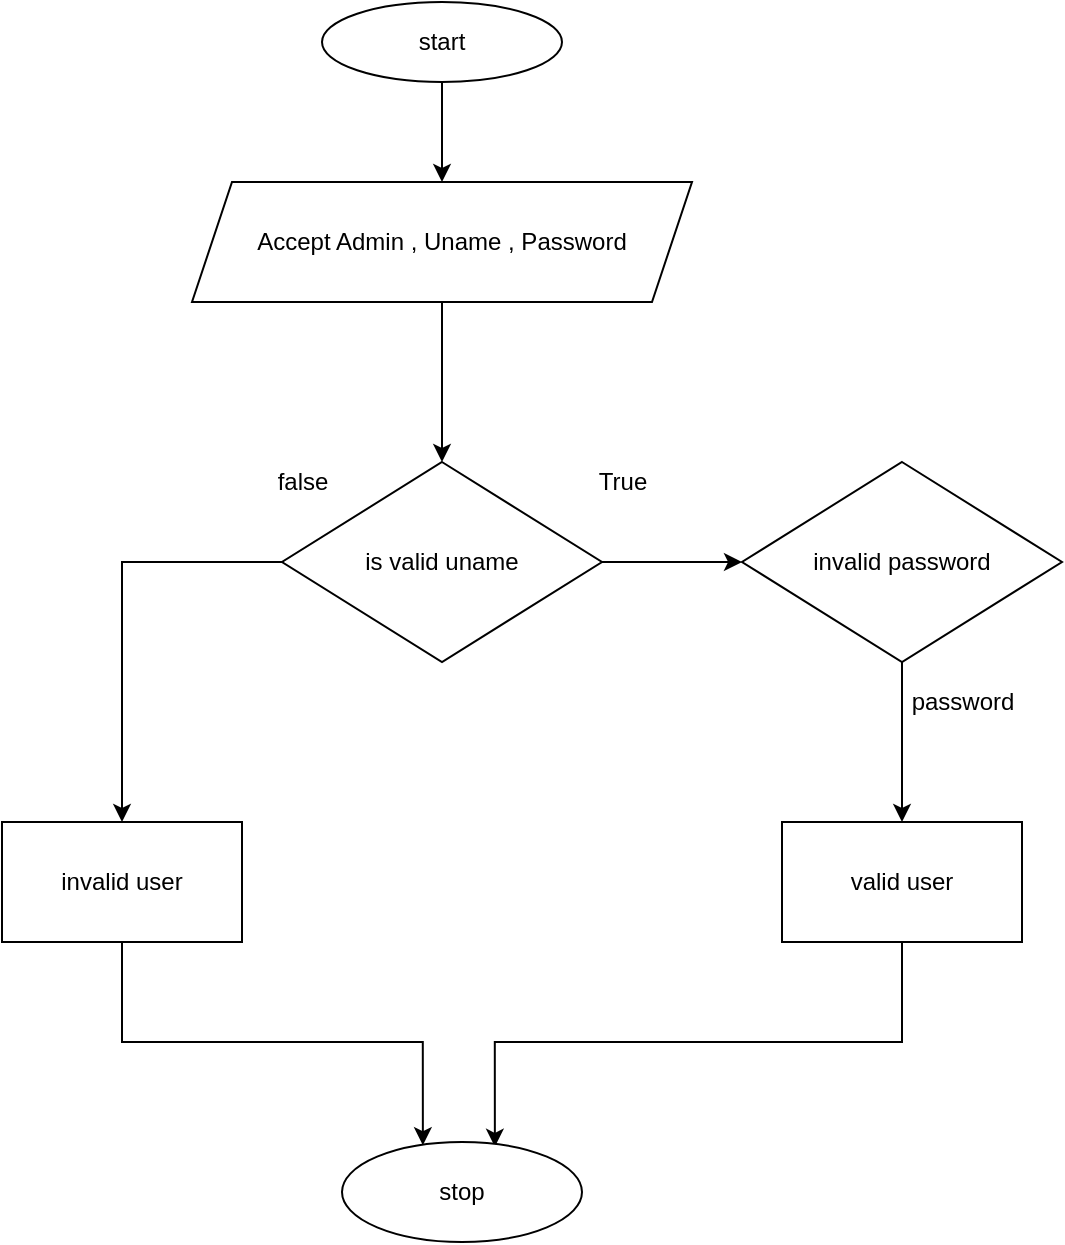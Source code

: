 <mxfile version="16.1.2" type="device"><diagram id="QVZBJrYLUH0Zj7NYtIrW" name="Page-1"><mxGraphModel dx="1278" dy="641" grid="1" gridSize="10" guides="1" tooltips="1" connect="1" arrows="1" fold="1" page="1" pageScale="1" pageWidth="850" pageHeight="1100" math="0" shadow="0"><root><mxCell id="0"/><mxCell id="1" parent="0"/><mxCell id="TcuOtcCdLJdMnu91WcrR-10" style="edgeStyle=orthogonalEdgeStyle;rounded=0;orthogonalLoop=1;jettySize=auto;html=1;exitX=0.5;exitY=1;exitDx=0;exitDy=0;entryX=0.5;entryY=0;entryDx=0;entryDy=0;" edge="1" parent="1" source="TcuOtcCdLJdMnu91WcrR-1" target="TcuOtcCdLJdMnu91WcrR-2"><mxGeometry relative="1" as="geometry"/></mxCell><mxCell id="TcuOtcCdLJdMnu91WcrR-1" value="start" style="ellipse;whiteSpace=wrap;html=1;" vertex="1" parent="1"><mxGeometry x="330" y="70" width="120" height="40" as="geometry"/></mxCell><mxCell id="TcuOtcCdLJdMnu91WcrR-9" style="edgeStyle=orthogonalEdgeStyle;rounded=0;orthogonalLoop=1;jettySize=auto;html=1;entryX=0.5;entryY=0;entryDx=0;entryDy=0;" edge="1" parent="1" source="TcuOtcCdLJdMnu91WcrR-2" target="TcuOtcCdLJdMnu91WcrR-3"><mxGeometry relative="1" as="geometry"/></mxCell><mxCell id="TcuOtcCdLJdMnu91WcrR-2" value="Accept Admin , Uname , Password" style="shape=parallelogram;perimeter=parallelogramPerimeter;whiteSpace=wrap;html=1;fixedSize=1;" vertex="1" parent="1"><mxGeometry x="265" y="160" width="250" height="60" as="geometry"/></mxCell><mxCell id="TcuOtcCdLJdMnu91WcrR-8" style="edgeStyle=orthogonalEdgeStyle;rounded=0;orthogonalLoop=1;jettySize=auto;html=1;exitX=1;exitY=0.5;exitDx=0;exitDy=0;entryX=0;entryY=0.5;entryDx=0;entryDy=0;" edge="1" parent="1" source="TcuOtcCdLJdMnu91WcrR-3" target="TcuOtcCdLJdMnu91WcrR-4"><mxGeometry relative="1" as="geometry"/></mxCell><mxCell id="TcuOtcCdLJdMnu91WcrR-14" style="edgeStyle=orthogonalEdgeStyle;rounded=0;orthogonalLoop=1;jettySize=auto;html=1;exitX=0;exitY=0.5;exitDx=0;exitDy=0;entryX=0.5;entryY=0;entryDx=0;entryDy=0;" edge="1" parent="1" source="TcuOtcCdLJdMnu91WcrR-3" target="TcuOtcCdLJdMnu91WcrR-13"><mxGeometry relative="1" as="geometry"/></mxCell><mxCell id="TcuOtcCdLJdMnu91WcrR-3" value="is valid uname" style="rhombus;whiteSpace=wrap;html=1;" vertex="1" parent="1"><mxGeometry x="310" y="300" width="160" height="100" as="geometry"/></mxCell><mxCell id="TcuOtcCdLJdMnu91WcrR-7" style="edgeStyle=orthogonalEdgeStyle;rounded=0;orthogonalLoop=1;jettySize=auto;html=1;entryX=0.5;entryY=0;entryDx=0;entryDy=0;" edge="1" parent="1" source="TcuOtcCdLJdMnu91WcrR-4" target="TcuOtcCdLJdMnu91WcrR-6"><mxGeometry relative="1" as="geometry"/></mxCell><mxCell id="TcuOtcCdLJdMnu91WcrR-4" value="invalid password" style="rhombus;whiteSpace=wrap;html=1;" vertex="1" parent="1"><mxGeometry x="540" y="300" width="160" height="100" as="geometry"/></mxCell><mxCell id="TcuOtcCdLJdMnu91WcrR-12" style="edgeStyle=orthogonalEdgeStyle;rounded=0;orthogonalLoop=1;jettySize=auto;html=1;exitX=0.5;exitY=1;exitDx=0;exitDy=0;entryX=0.637;entryY=0.048;entryDx=0;entryDy=0;entryPerimeter=0;" edge="1" parent="1" source="TcuOtcCdLJdMnu91WcrR-6" target="TcuOtcCdLJdMnu91WcrR-11"><mxGeometry relative="1" as="geometry"/></mxCell><mxCell id="TcuOtcCdLJdMnu91WcrR-6" value="valid user" style="rounded=0;whiteSpace=wrap;html=1;" vertex="1" parent="1"><mxGeometry x="560" y="480" width="120" height="60" as="geometry"/></mxCell><mxCell id="TcuOtcCdLJdMnu91WcrR-11" value="stop" style="ellipse;whiteSpace=wrap;html=1;" vertex="1" parent="1"><mxGeometry x="340" y="640" width="120" height="50" as="geometry"/></mxCell><mxCell id="TcuOtcCdLJdMnu91WcrR-15" style="edgeStyle=orthogonalEdgeStyle;rounded=0;orthogonalLoop=1;jettySize=auto;html=1;exitX=0.5;exitY=1;exitDx=0;exitDy=0;entryX=0.337;entryY=0.032;entryDx=0;entryDy=0;entryPerimeter=0;" edge="1" parent="1" source="TcuOtcCdLJdMnu91WcrR-13" target="TcuOtcCdLJdMnu91WcrR-11"><mxGeometry relative="1" as="geometry"/></mxCell><mxCell id="TcuOtcCdLJdMnu91WcrR-13" value="invalid user" style="rounded=0;whiteSpace=wrap;html=1;" vertex="1" parent="1"><mxGeometry x="170" y="480" width="120" height="60" as="geometry"/></mxCell><mxCell id="TcuOtcCdLJdMnu91WcrR-16" value="password" style="text;html=1;align=center;verticalAlign=middle;resizable=0;points=[];autosize=1;strokeColor=none;fillColor=none;" vertex="1" parent="1"><mxGeometry x="615" y="410" width="70" height="20" as="geometry"/></mxCell><mxCell id="TcuOtcCdLJdMnu91WcrR-17" value="false" style="text;html=1;align=center;verticalAlign=middle;resizable=0;points=[];autosize=1;strokeColor=none;fillColor=none;" vertex="1" parent="1"><mxGeometry x="300" y="300" width="40" height="20" as="geometry"/></mxCell><mxCell id="TcuOtcCdLJdMnu91WcrR-18" value="True" style="text;html=1;align=center;verticalAlign=middle;resizable=0;points=[];autosize=1;strokeColor=none;fillColor=none;" vertex="1" parent="1"><mxGeometry x="460" y="300" width="40" height="20" as="geometry"/></mxCell></root></mxGraphModel></diagram></mxfile>